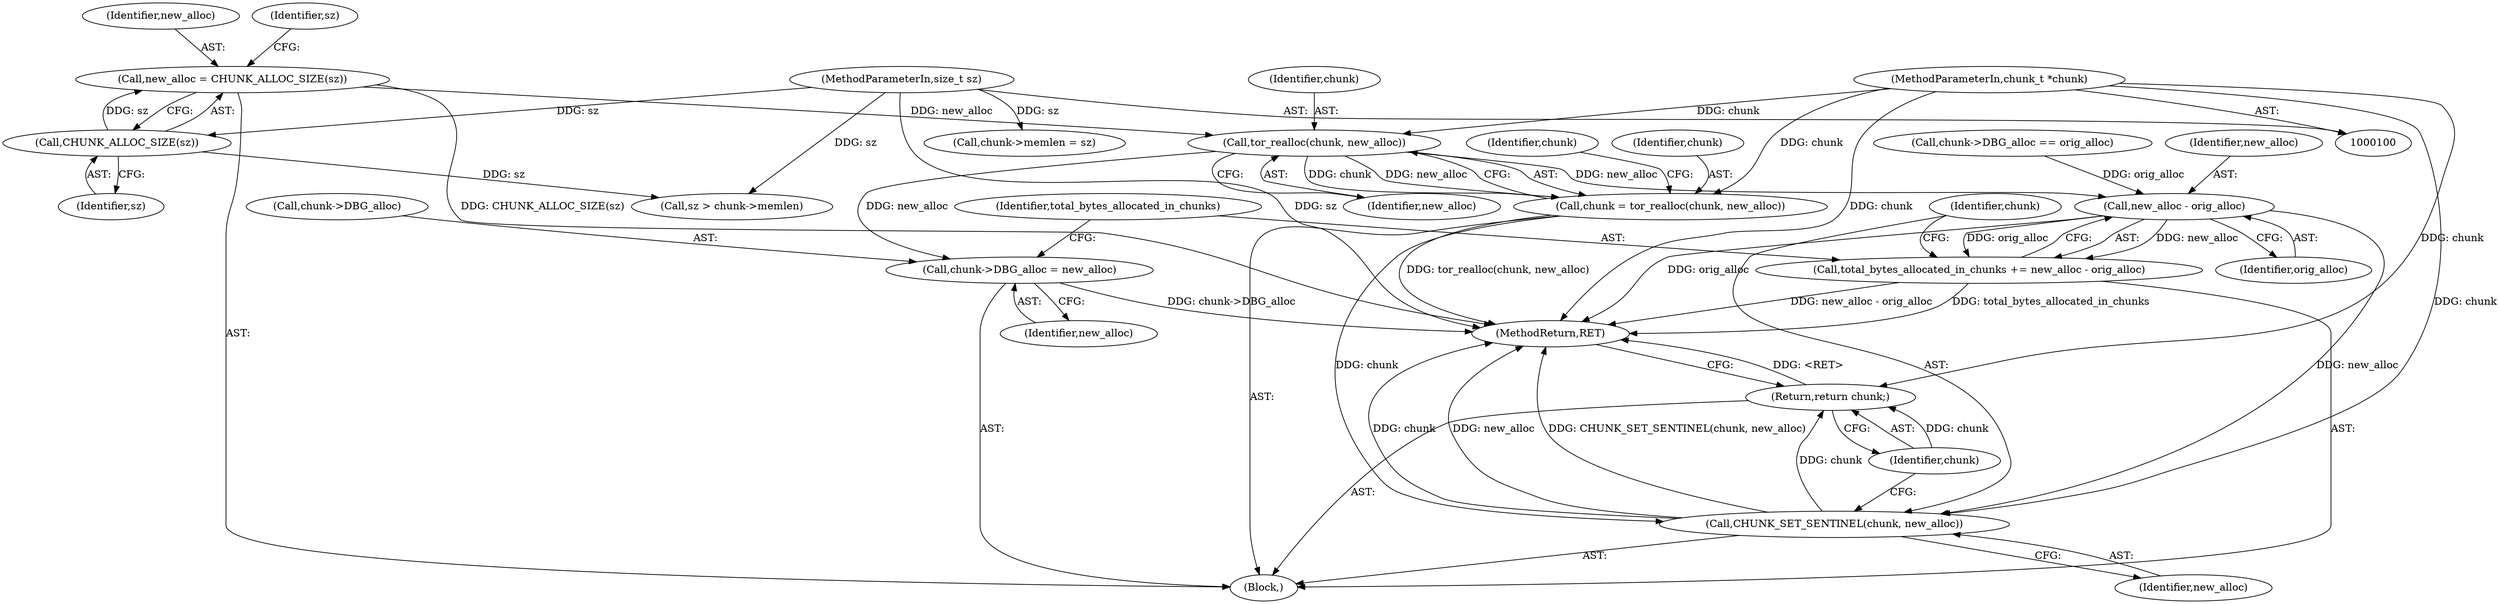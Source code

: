 digraph "0_tor_3cea86eb2fbb65949673eb4ba8ebb695c87a57ce@API" {
"1000138" [label="(Call,tor_realloc(chunk, new_alloc))"];
"1000101" [label="(MethodParameterIn,chunk_t *chunk)"];
"1000117" [label="(Call,new_alloc = CHUNK_ALLOC_SIZE(sz))"];
"1000119" [label="(Call,CHUNK_ALLOC_SIZE(sz))"];
"1000102" [label="(MethodParameterIn,size_t sz)"];
"1000136" [label="(Call,chunk = tor_realloc(chunk, new_alloc))"];
"1000171" [label="(Call,CHUNK_SET_SENTINEL(chunk, new_alloc))"];
"1000174" [label="(Return,return chunk;)"];
"1000161" [label="(Call,chunk->DBG_alloc = new_alloc)"];
"1000168" [label="(Call,new_alloc - orig_alloc)"];
"1000166" [label="(Call,total_bytes_allocated_in_chunks += new_alloc - orig_alloc)"];
"1000166" [label="(Call,total_bytes_allocated_in_chunks += new_alloc - orig_alloc)"];
"1000119" [label="(Call,CHUNK_ALLOC_SIZE(sz))"];
"1000138" [label="(Call,tor_realloc(chunk, new_alloc))"];
"1000103" [label="(Block,)"];
"1000156" [label="(Call,chunk->DBG_alloc == orig_alloc)"];
"1000161" [label="(Call,chunk->DBG_alloc = new_alloc)"];
"1000175" [label="(Identifier,chunk)"];
"1000162" [label="(Call,chunk->DBG_alloc)"];
"1000122" [label="(Call,sz > chunk->memlen)"];
"1000176" [label="(MethodReturn,RET)"];
"1000169" [label="(Identifier,new_alloc)"];
"1000136" [label="(Call,chunk = tor_realloc(chunk, new_alloc))"];
"1000170" [label="(Identifier,orig_alloc)"];
"1000165" [label="(Identifier,new_alloc)"];
"1000168" [label="(Call,new_alloc - orig_alloc)"];
"1000140" [label="(Identifier,new_alloc)"];
"1000143" [label="(Identifier,chunk)"];
"1000167" [label="(Identifier,total_bytes_allocated_in_chunks)"];
"1000174" [label="(Return,return chunk;)"];
"1000102" [label="(MethodParameterIn,size_t sz)"];
"1000172" [label="(Identifier,chunk)"];
"1000141" [label="(Call,chunk->memlen = sz)"];
"1000173" [label="(Identifier,new_alloc)"];
"1000101" [label="(MethodParameterIn,chunk_t *chunk)"];
"1000139" [label="(Identifier,chunk)"];
"1000120" [label="(Identifier,sz)"];
"1000118" [label="(Identifier,new_alloc)"];
"1000137" [label="(Identifier,chunk)"];
"1000171" [label="(Call,CHUNK_SET_SENTINEL(chunk, new_alloc))"];
"1000123" [label="(Identifier,sz)"];
"1000117" [label="(Call,new_alloc = CHUNK_ALLOC_SIZE(sz))"];
"1000138" -> "1000136"  [label="AST: "];
"1000138" -> "1000140"  [label="CFG: "];
"1000139" -> "1000138"  [label="AST: "];
"1000140" -> "1000138"  [label="AST: "];
"1000136" -> "1000138"  [label="CFG: "];
"1000138" -> "1000136"  [label="DDG: chunk"];
"1000138" -> "1000136"  [label="DDG: new_alloc"];
"1000101" -> "1000138"  [label="DDG: chunk"];
"1000117" -> "1000138"  [label="DDG: new_alloc"];
"1000138" -> "1000161"  [label="DDG: new_alloc"];
"1000138" -> "1000168"  [label="DDG: new_alloc"];
"1000101" -> "1000100"  [label="AST: "];
"1000101" -> "1000176"  [label="DDG: chunk"];
"1000101" -> "1000136"  [label="DDG: chunk"];
"1000101" -> "1000171"  [label="DDG: chunk"];
"1000101" -> "1000174"  [label="DDG: chunk"];
"1000117" -> "1000103"  [label="AST: "];
"1000117" -> "1000119"  [label="CFG: "];
"1000118" -> "1000117"  [label="AST: "];
"1000119" -> "1000117"  [label="AST: "];
"1000123" -> "1000117"  [label="CFG: "];
"1000117" -> "1000176"  [label="DDG: CHUNK_ALLOC_SIZE(sz)"];
"1000119" -> "1000117"  [label="DDG: sz"];
"1000119" -> "1000120"  [label="CFG: "];
"1000120" -> "1000119"  [label="AST: "];
"1000102" -> "1000119"  [label="DDG: sz"];
"1000119" -> "1000122"  [label="DDG: sz"];
"1000102" -> "1000100"  [label="AST: "];
"1000102" -> "1000176"  [label="DDG: sz"];
"1000102" -> "1000122"  [label="DDG: sz"];
"1000102" -> "1000141"  [label="DDG: sz"];
"1000136" -> "1000103"  [label="AST: "];
"1000137" -> "1000136"  [label="AST: "];
"1000143" -> "1000136"  [label="CFG: "];
"1000136" -> "1000176"  [label="DDG: tor_realloc(chunk, new_alloc)"];
"1000136" -> "1000171"  [label="DDG: chunk"];
"1000171" -> "1000103"  [label="AST: "];
"1000171" -> "1000173"  [label="CFG: "];
"1000172" -> "1000171"  [label="AST: "];
"1000173" -> "1000171"  [label="AST: "];
"1000175" -> "1000171"  [label="CFG: "];
"1000171" -> "1000176"  [label="DDG: chunk"];
"1000171" -> "1000176"  [label="DDG: new_alloc"];
"1000171" -> "1000176"  [label="DDG: CHUNK_SET_SENTINEL(chunk, new_alloc)"];
"1000168" -> "1000171"  [label="DDG: new_alloc"];
"1000171" -> "1000174"  [label="DDG: chunk"];
"1000174" -> "1000103"  [label="AST: "];
"1000174" -> "1000175"  [label="CFG: "];
"1000175" -> "1000174"  [label="AST: "];
"1000176" -> "1000174"  [label="CFG: "];
"1000174" -> "1000176"  [label="DDG: <RET>"];
"1000175" -> "1000174"  [label="DDG: chunk"];
"1000161" -> "1000103"  [label="AST: "];
"1000161" -> "1000165"  [label="CFG: "];
"1000162" -> "1000161"  [label="AST: "];
"1000165" -> "1000161"  [label="AST: "];
"1000167" -> "1000161"  [label="CFG: "];
"1000161" -> "1000176"  [label="DDG: chunk->DBG_alloc"];
"1000168" -> "1000166"  [label="AST: "];
"1000168" -> "1000170"  [label="CFG: "];
"1000169" -> "1000168"  [label="AST: "];
"1000170" -> "1000168"  [label="AST: "];
"1000166" -> "1000168"  [label="CFG: "];
"1000168" -> "1000176"  [label="DDG: orig_alloc"];
"1000168" -> "1000166"  [label="DDG: new_alloc"];
"1000168" -> "1000166"  [label="DDG: orig_alloc"];
"1000156" -> "1000168"  [label="DDG: orig_alloc"];
"1000166" -> "1000103"  [label="AST: "];
"1000167" -> "1000166"  [label="AST: "];
"1000172" -> "1000166"  [label="CFG: "];
"1000166" -> "1000176"  [label="DDG: new_alloc - orig_alloc"];
"1000166" -> "1000176"  [label="DDG: total_bytes_allocated_in_chunks"];
}
